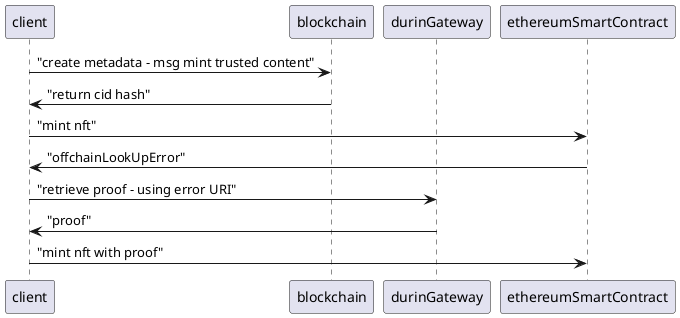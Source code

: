 @startuml crossmint
participant client
participant blockchain as ancon
participant durinGateway as l2
participant ethereumSmartContract as ethSC

client -> ancon : "create metadata - msg mint trusted content"
ancon -> client : "return cid hash"

client -> ethSC : "mint nft"

ethSC -> client : "offchainLookUpError"

client -> l2 : "retrieve proof - using error URI"
l2 -> client : "proof"

client -> ethSC : "mint nft with proof"

@enduml